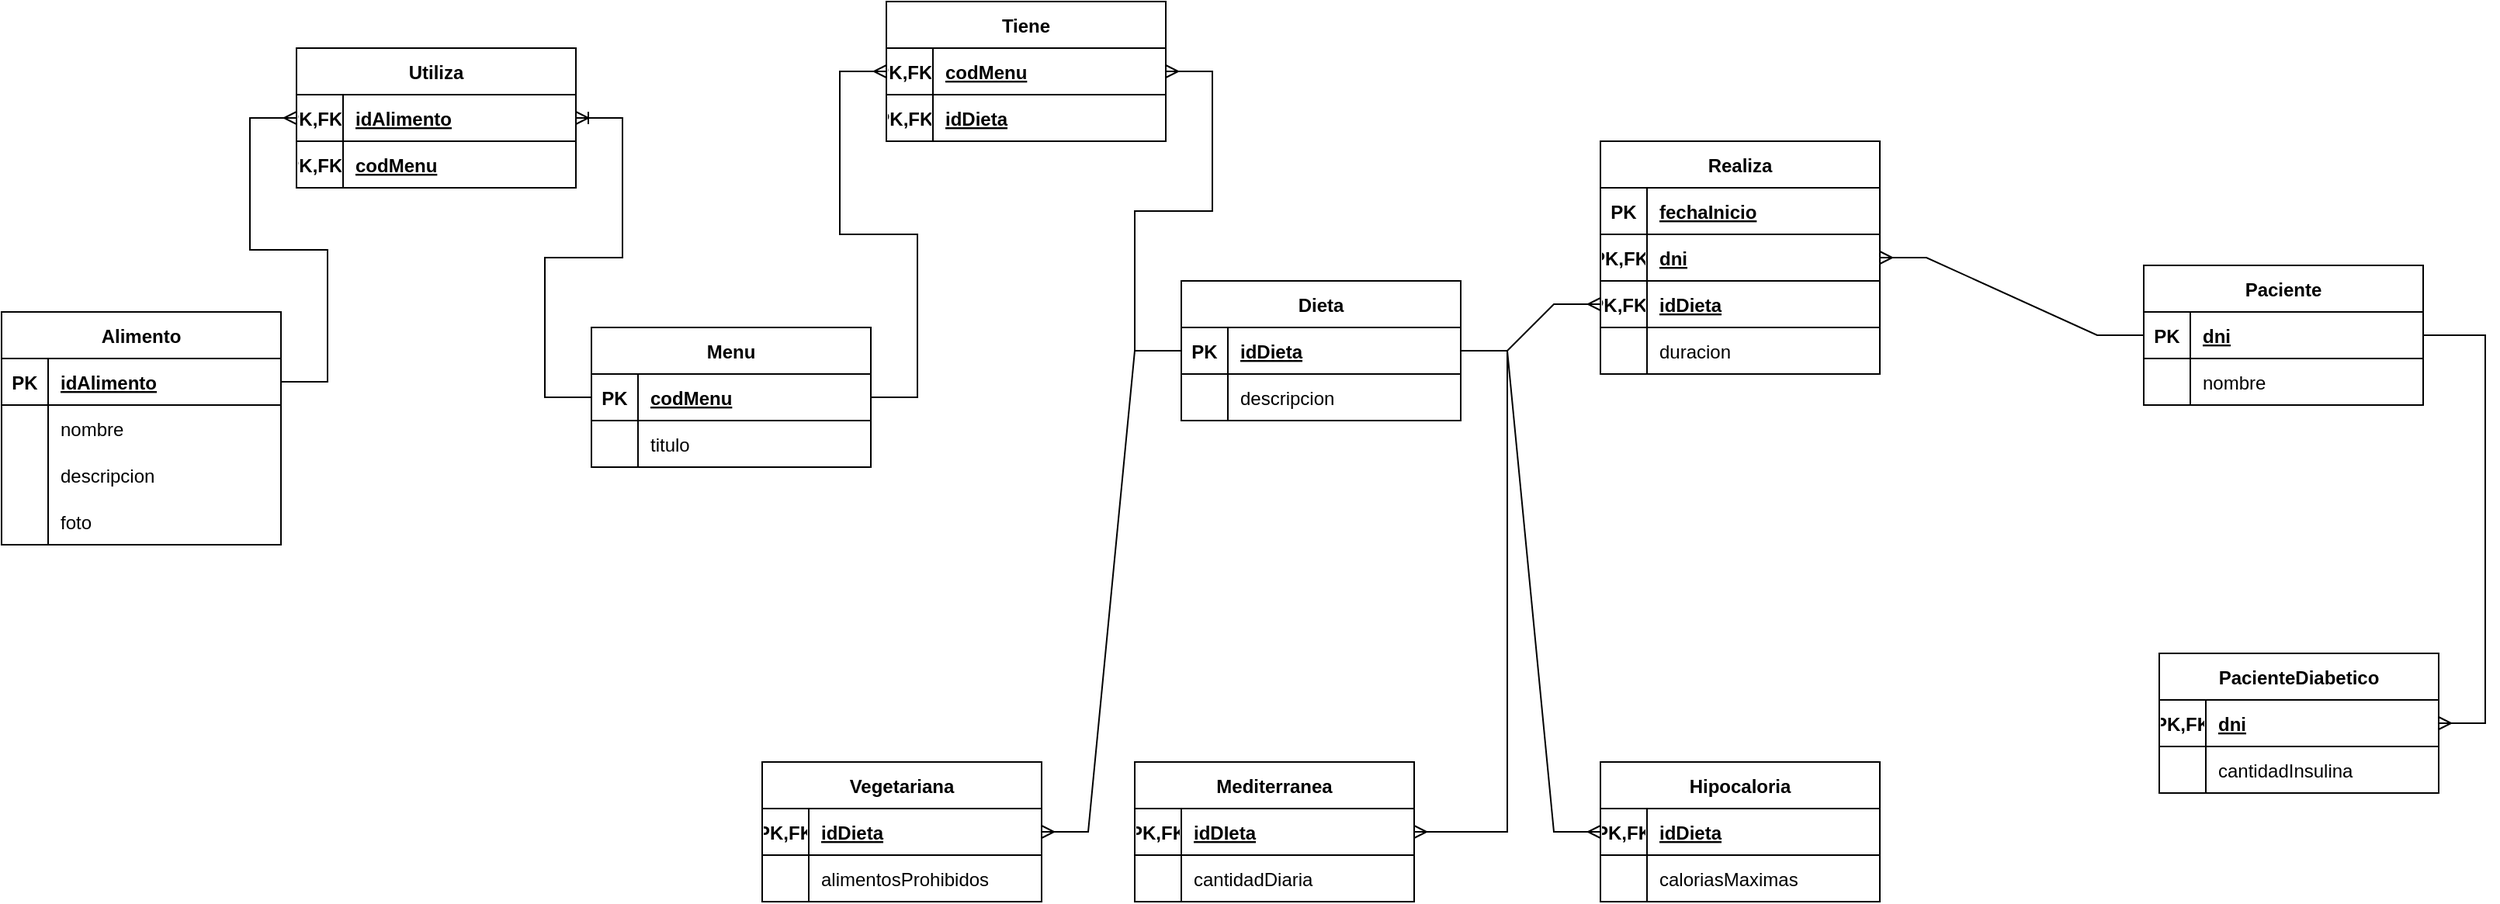 <mxfile version="20.8.16" type="device"><diagram id="R2lEEEUBdFMjLlhIrx00" name="Page-1"><mxGraphModel dx="1098" dy="648" grid="1" gridSize="10" guides="1" tooltips="1" connect="1" arrows="1" fold="1" page="1" pageScale="1" pageWidth="850" pageHeight="1100" math="0" shadow="0" extFonts="Permanent Marker^https://fonts.googleapis.com/css?family=Permanent+Marker"><root><mxCell id="0"/><mxCell id="1" parent="0"/><mxCell id="gEPQuIaRU4v-hvBoJ6JY-1" value="Alimento" style="shape=table;startSize=30;container=1;collapsible=1;childLayout=tableLayout;fixedRows=1;rowLines=0;fontStyle=1;align=center;resizeLast=1;" parent="1" vertex="1"><mxGeometry x="30" y="310" width="180" height="150" as="geometry"/></mxCell><mxCell id="gEPQuIaRU4v-hvBoJ6JY-2" value="" style="shape=tableRow;horizontal=0;startSize=0;swimlaneHead=0;swimlaneBody=0;fillColor=none;collapsible=0;dropTarget=0;points=[[0,0.5],[1,0.5]];portConstraint=eastwest;top=0;left=0;right=0;bottom=1;" parent="gEPQuIaRU4v-hvBoJ6JY-1" vertex="1"><mxGeometry y="30" width="180" height="30" as="geometry"/></mxCell><mxCell id="gEPQuIaRU4v-hvBoJ6JY-3" value="PK" style="shape=partialRectangle;connectable=0;fillColor=none;top=0;left=0;bottom=0;right=0;fontStyle=1;overflow=hidden;" parent="gEPQuIaRU4v-hvBoJ6JY-2" vertex="1"><mxGeometry width="30" height="30" as="geometry"><mxRectangle width="30" height="30" as="alternateBounds"/></mxGeometry></mxCell><mxCell id="gEPQuIaRU4v-hvBoJ6JY-4" value="idAlimento" style="shape=partialRectangle;connectable=0;fillColor=none;top=0;left=0;bottom=0;right=0;align=left;spacingLeft=6;fontStyle=5;overflow=hidden;" parent="gEPQuIaRU4v-hvBoJ6JY-2" vertex="1"><mxGeometry x="30" width="150" height="30" as="geometry"><mxRectangle width="150" height="30" as="alternateBounds"/></mxGeometry></mxCell><mxCell id="gEPQuIaRU4v-hvBoJ6JY-5" value="" style="shape=tableRow;horizontal=0;startSize=0;swimlaneHead=0;swimlaneBody=0;fillColor=none;collapsible=0;dropTarget=0;points=[[0,0.5],[1,0.5]];portConstraint=eastwest;top=0;left=0;right=0;bottom=0;" parent="gEPQuIaRU4v-hvBoJ6JY-1" vertex="1"><mxGeometry y="60" width="180" height="30" as="geometry"/></mxCell><mxCell id="gEPQuIaRU4v-hvBoJ6JY-6" value="" style="shape=partialRectangle;connectable=0;fillColor=none;top=0;left=0;bottom=0;right=0;editable=1;overflow=hidden;" parent="gEPQuIaRU4v-hvBoJ6JY-5" vertex="1"><mxGeometry width="30" height="30" as="geometry"><mxRectangle width="30" height="30" as="alternateBounds"/></mxGeometry></mxCell><mxCell id="gEPQuIaRU4v-hvBoJ6JY-7" value="nombre" style="shape=partialRectangle;connectable=0;fillColor=none;top=0;left=0;bottom=0;right=0;align=left;spacingLeft=6;overflow=hidden;" parent="gEPQuIaRU4v-hvBoJ6JY-5" vertex="1"><mxGeometry x="30" width="150" height="30" as="geometry"><mxRectangle width="150" height="30" as="alternateBounds"/></mxGeometry></mxCell><mxCell id="gEPQuIaRU4v-hvBoJ6JY-8" value="" style="shape=tableRow;horizontal=0;startSize=0;swimlaneHead=0;swimlaneBody=0;fillColor=none;collapsible=0;dropTarget=0;points=[[0,0.5],[1,0.5]];portConstraint=eastwest;top=0;left=0;right=0;bottom=0;" parent="gEPQuIaRU4v-hvBoJ6JY-1" vertex="1"><mxGeometry y="90" width="180" height="30" as="geometry"/></mxCell><mxCell id="gEPQuIaRU4v-hvBoJ6JY-9" value="" style="shape=partialRectangle;connectable=0;fillColor=none;top=0;left=0;bottom=0;right=0;editable=1;overflow=hidden;" parent="gEPQuIaRU4v-hvBoJ6JY-8" vertex="1"><mxGeometry width="30" height="30" as="geometry"><mxRectangle width="30" height="30" as="alternateBounds"/></mxGeometry></mxCell><mxCell id="gEPQuIaRU4v-hvBoJ6JY-10" value="descripcion" style="shape=partialRectangle;connectable=0;fillColor=none;top=0;left=0;bottom=0;right=0;align=left;spacingLeft=6;overflow=hidden;" parent="gEPQuIaRU4v-hvBoJ6JY-8" vertex="1"><mxGeometry x="30" width="150" height="30" as="geometry"><mxRectangle width="150" height="30" as="alternateBounds"/></mxGeometry></mxCell><mxCell id="gEPQuIaRU4v-hvBoJ6JY-11" value="" style="shape=tableRow;horizontal=0;startSize=0;swimlaneHead=0;swimlaneBody=0;fillColor=none;collapsible=0;dropTarget=0;points=[[0,0.5],[1,0.5]];portConstraint=eastwest;top=0;left=0;right=0;bottom=0;" parent="gEPQuIaRU4v-hvBoJ6JY-1" vertex="1"><mxGeometry y="120" width="180" height="30" as="geometry"/></mxCell><mxCell id="gEPQuIaRU4v-hvBoJ6JY-12" value="" style="shape=partialRectangle;connectable=0;fillColor=none;top=0;left=0;bottom=0;right=0;editable=1;overflow=hidden;" parent="gEPQuIaRU4v-hvBoJ6JY-11" vertex="1"><mxGeometry width="30" height="30" as="geometry"><mxRectangle width="30" height="30" as="alternateBounds"/></mxGeometry></mxCell><mxCell id="gEPQuIaRU4v-hvBoJ6JY-13" value="foto" style="shape=partialRectangle;connectable=0;fillColor=none;top=0;left=0;bottom=0;right=0;align=left;spacingLeft=6;overflow=hidden;" parent="gEPQuIaRU4v-hvBoJ6JY-11" vertex="1"><mxGeometry x="30" width="150" height="30" as="geometry"><mxRectangle width="150" height="30" as="alternateBounds"/></mxGeometry></mxCell><mxCell id="gEPQuIaRU4v-hvBoJ6JY-14" value="Menu" style="shape=table;startSize=30;container=1;collapsible=1;childLayout=tableLayout;fixedRows=1;rowLines=0;fontStyle=1;align=center;resizeLast=1;" parent="1" vertex="1"><mxGeometry x="410" y="320" width="180" height="90" as="geometry"/></mxCell><mxCell id="gEPQuIaRU4v-hvBoJ6JY-15" value="" style="shape=tableRow;horizontal=0;startSize=0;swimlaneHead=0;swimlaneBody=0;fillColor=none;collapsible=0;dropTarget=0;points=[[0,0.5],[1,0.5]];portConstraint=eastwest;top=0;left=0;right=0;bottom=1;" parent="gEPQuIaRU4v-hvBoJ6JY-14" vertex="1"><mxGeometry y="30" width="180" height="30" as="geometry"/></mxCell><mxCell id="gEPQuIaRU4v-hvBoJ6JY-16" value="PK" style="shape=partialRectangle;connectable=0;fillColor=none;top=0;left=0;bottom=0;right=0;fontStyle=1;overflow=hidden;" parent="gEPQuIaRU4v-hvBoJ6JY-15" vertex="1"><mxGeometry width="30" height="30" as="geometry"><mxRectangle width="30" height="30" as="alternateBounds"/></mxGeometry></mxCell><mxCell id="gEPQuIaRU4v-hvBoJ6JY-17" value="codMenu" style="shape=partialRectangle;connectable=0;fillColor=none;top=0;left=0;bottom=0;right=0;align=left;spacingLeft=6;fontStyle=5;overflow=hidden;" parent="gEPQuIaRU4v-hvBoJ6JY-15" vertex="1"><mxGeometry x="30" width="150" height="30" as="geometry"><mxRectangle width="150" height="30" as="alternateBounds"/></mxGeometry></mxCell><mxCell id="gEPQuIaRU4v-hvBoJ6JY-18" value="" style="shape=tableRow;horizontal=0;startSize=0;swimlaneHead=0;swimlaneBody=0;fillColor=none;collapsible=0;dropTarget=0;points=[[0,0.5],[1,0.5]];portConstraint=eastwest;top=0;left=0;right=0;bottom=0;" parent="gEPQuIaRU4v-hvBoJ6JY-14" vertex="1"><mxGeometry y="60" width="180" height="30" as="geometry"/></mxCell><mxCell id="gEPQuIaRU4v-hvBoJ6JY-19" value="" style="shape=partialRectangle;connectable=0;fillColor=none;top=0;left=0;bottom=0;right=0;editable=1;overflow=hidden;" parent="gEPQuIaRU4v-hvBoJ6JY-18" vertex="1"><mxGeometry width="30" height="30" as="geometry"><mxRectangle width="30" height="30" as="alternateBounds"/></mxGeometry></mxCell><mxCell id="gEPQuIaRU4v-hvBoJ6JY-20" value="titulo" style="shape=partialRectangle;connectable=0;fillColor=none;top=0;left=0;bottom=0;right=0;align=left;spacingLeft=6;overflow=hidden;" parent="gEPQuIaRU4v-hvBoJ6JY-18" vertex="1"><mxGeometry x="30" width="150" height="30" as="geometry"><mxRectangle width="150" height="30" as="alternateBounds"/></mxGeometry></mxCell><mxCell id="gEPQuIaRU4v-hvBoJ6JY-27" value="Dieta" style="shape=table;startSize=30;container=1;collapsible=1;childLayout=tableLayout;fixedRows=1;rowLines=0;fontStyle=1;align=center;resizeLast=1;" parent="1" vertex="1"><mxGeometry x="790" y="290" width="180" height="90" as="geometry"/></mxCell><mxCell id="gEPQuIaRU4v-hvBoJ6JY-28" value="" style="shape=tableRow;horizontal=0;startSize=0;swimlaneHead=0;swimlaneBody=0;fillColor=none;collapsible=0;dropTarget=0;points=[[0,0.5],[1,0.5]];portConstraint=eastwest;top=0;left=0;right=0;bottom=1;" parent="gEPQuIaRU4v-hvBoJ6JY-27" vertex="1"><mxGeometry y="30" width="180" height="30" as="geometry"/></mxCell><mxCell id="gEPQuIaRU4v-hvBoJ6JY-29" value="PK" style="shape=partialRectangle;connectable=0;fillColor=none;top=0;left=0;bottom=0;right=0;fontStyle=1;overflow=hidden;" parent="gEPQuIaRU4v-hvBoJ6JY-28" vertex="1"><mxGeometry width="30" height="30" as="geometry"><mxRectangle width="30" height="30" as="alternateBounds"/></mxGeometry></mxCell><mxCell id="gEPQuIaRU4v-hvBoJ6JY-30" value="idDieta" style="shape=partialRectangle;connectable=0;fillColor=none;top=0;left=0;bottom=0;right=0;align=left;spacingLeft=6;fontStyle=5;overflow=hidden;" parent="gEPQuIaRU4v-hvBoJ6JY-28" vertex="1"><mxGeometry x="30" width="150" height="30" as="geometry"><mxRectangle width="150" height="30" as="alternateBounds"/></mxGeometry></mxCell><mxCell id="gEPQuIaRU4v-hvBoJ6JY-31" value="" style="shape=tableRow;horizontal=0;startSize=0;swimlaneHead=0;swimlaneBody=0;fillColor=none;collapsible=0;dropTarget=0;points=[[0,0.5],[1,0.5]];portConstraint=eastwest;top=0;left=0;right=0;bottom=0;" parent="gEPQuIaRU4v-hvBoJ6JY-27" vertex="1"><mxGeometry y="60" width="180" height="30" as="geometry"/></mxCell><mxCell id="gEPQuIaRU4v-hvBoJ6JY-32" value="" style="shape=partialRectangle;connectable=0;fillColor=none;top=0;left=0;bottom=0;right=0;editable=1;overflow=hidden;" parent="gEPQuIaRU4v-hvBoJ6JY-31" vertex="1"><mxGeometry width="30" height="30" as="geometry"><mxRectangle width="30" height="30" as="alternateBounds"/></mxGeometry></mxCell><mxCell id="gEPQuIaRU4v-hvBoJ6JY-33" value="descripcion" style="shape=partialRectangle;connectable=0;fillColor=none;top=0;left=0;bottom=0;right=0;align=left;spacingLeft=6;overflow=hidden;" parent="gEPQuIaRU4v-hvBoJ6JY-31" vertex="1"><mxGeometry x="30" width="150" height="30" as="geometry"><mxRectangle width="150" height="30" as="alternateBounds"/></mxGeometry></mxCell><mxCell id="gEPQuIaRU4v-hvBoJ6JY-53" value="Realiza" style="shape=table;startSize=30;container=1;collapsible=1;childLayout=tableLayout;fixedRows=1;rowLines=0;fontStyle=1;align=center;resizeLast=1;" parent="1" vertex="1"><mxGeometry x="1060" y="200" width="180" height="150" as="geometry"/></mxCell><mxCell id="gEPQuIaRU4v-hvBoJ6JY-54" value="" style="shape=tableRow;horizontal=0;startSize=0;swimlaneHead=0;swimlaneBody=0;fillColor=none;collapsible=0;dropTarget=0;points=[[0,0.5],[1,0.5]];portConstraint=eastwest;top=0;left=0;right=0;bottom=1;" parent="gEPQuIaRU4v-hvBoJ6JY-53" vertex="1"><mxGeometry y="30" width="180" height="30" as="geometry"/></mxCell><mxCell id="gEPQuIaRU4v-hvBoJ6JY-55" value="PK" style="shape=partialRectangle;connectable=0;fillColor=none;top=0;left=0;bottom=0;right=0;fontStyle=1;overflow=hidden;" parent="gEPQuIaRU4v-hvBoJ6JY-54" vertex="1"><mxGeometry width="30" height="30" as="geometry"><mxRectangle width="30" height="30" as="alternateBounds"/></mxGeometry></mxCell><mxCell id="gEPQuIaRU4v-hvBoJ6JY-56" value="fechaInicio" style="shape=partialRectangle;connectable=0;fillColor=none;top=0;left=0;bottom=0;right=0;align=left;spacingLeft=6;fontStyle=5;overflow=hidden;" parent="gEPQuIaRU4v-hvBoJ6JY-54" vertex="1"><mxGeometry x="30" width="150" height="30" as="geometry"><mxRectangle width="150" height="30" as="alternateBounds"/></mxGeometry></mxCell><mxCell id="gEPQuIaRU4v-hvBoJ6JY-167" value="" style="shape=tableRow;horizontal=0;startSize=0;swimlaneHead=0;swimlaneBody=0;fillColor=none;collapsible=0;dropTarget=0;points=[[0,0.5],[1,0.5]];portConstraint=eastwest;top=0;left=0;right=0;bottom=1;" parent="gEPQuIaRU4v-hvBoJ6JY-53" vertex="1"><mxGeometry y="60" width="180" height="30" as="geometry"/></mxCell><mxCell id="gEPQuIaRU4v-hvBoJ6JY-168" value="PK,FK!" style="shape=partialRectangle;connectable=0;fillColor=none;top=0;left=0;bottom=0;right=0;fontStyle=1;overflow=hidden;" parent="gEPQuIaRU4v-hvBoJ6JY-167" vertex="1"><mxGeometry width="30" height="30" as="geometry"><mxRectangle width="30" height="30" as="alternateBounds"/></mxGeometry></mxCell><mxCell id="gEPQuIaRU4v-hvBoJ6JY-169" value="dni" style="shape=partialRectangle;connectable=0;fillColor=none;top=0;left=0;bottom=0;right=0;align=left;spacingLeft=6;fontStyle=5;overflow=hidden;" parent="gEPQuIaRU4v-hvBoJ6JY-167" vertex="1"><mxGeometry x="30" width="150" height="30" as="geometry"><mxRectangle width="150" height="30" as="alternateBounds"/></mxGeometry></mxCell><mxCell id="gEPQuIaRU4v-hvBoJ6JY-170" value="" style="shape=tableRow;horizontal=0;startSize=0;swimlaneHead=0;swimlaneBody=0;fillColor=none;collapsible=0;dropTarget=0;points=[[0,0.5],[1,0.5]];portConstraint=eastwest;top=0;left=0;right=0;bottom=1;" parent="gEPQuIaRU4v-hvBoJ6JY-53" vertex="1"><mxGeometry y="90" width="180" height="30" as="geometry"/></mxCell><mxCell id="gEPQuIaRU4v-hvBoJ6JY-171" value="PK,FK&quot;" style="shape=partialRectangle;connectable=0;fillColor=none;top=0;left=0;bottom=0;right=0;fontStyle=1;overflow=hidden;" parent="gEPQuIaRU4v-hvBoJ6JY-170" vertex="1"><mxGeometry width="30" height="30" as="geometry"><mxRectangle width="30" height="30" as="alternateBounds"/></mxGeometry></mxCell><mxCell id="gEPQuIaRU4v-hvBoJ6JY-172" value="idDieta" style="shape=partialRectangle;connectable=0;fillColor=none;top=0;left=0;bottom=0;right=0;align=left;spacingLeft=6;fontStyle=5;overflow=hidden;" parent="gEPQuIaRU4v-hvBoJ6JY-170" vertex="1"><mxGeometry x="30" width="150" height="30" as="geometry"><mxRectangle width="150" height="30" as="alternateBounds"/></mxGeometry></mxCell><mxCell id="gEPQuIaRU4v-hvBoJ6JY-57" value="" style="shape=tableRow;horizontal=0;startSize=0;swimlaneHead=0;swimlaneBody=0;fillColor=none;collapsible=0;dropTarget=0;points=[[0,0.5],[1,0.5]];portConstraint=eastwest;top=0;left=0;right=0;bottom=0;" parent="gEPQuIaRU4v-hvBoJ6JY-53" vertex="1"><mxGeometry y="120" width="180" height="30" as="geometry"/></mxCell><mxCell id="gEPQuIaRU4v-hvBoJ6JY-58" value="" style="shape=partialRectangle;connectable=0;fillColor=none;top=0;left=0;bottom=0;right=0;editable=1;overflow=hidden;" parent="gEPQuIaRU4v-hvBoJ6JY-57" vertex="1"><mxGeometry width="30" height="30" as="geometry"><mxRectangle width="30" height="30" as="alternateBounds"/></mxGeometry></mxCell><mxCell id="gEPQuIaRU4v-hvBoJ6JY-59" value="duracion" style="shape=partialRectangle;connectable=0;fillColor=none;top=0;left=0;bottom=0;right=0;align=left;spacingLeft=6;overflow=hidden;" parent="gEPQuIaRU4v-hvBoJ6JY-57" vertex="1"><mxGeometry x="30" width="150" height="30" as="geometry"><mxRectangle width="150" height="30" as="alternateBounds"/></mxGeometry></mxCell><mxCell id="gEPQuIaRU4v-hvBoJ6JY-66" value="Paciente" style="shape=table;startSize=30;container=1;collapsible=1;childLayout=tableLayout;fixedRows=1;rowLines=0;fontStyle=1;align=center;resizeLast=1;" parent="1" vertex="1"><mxGeometry x="1410" y="280" width="180" height="90" as="geometry"/></mxCell><mxCell id="gEPQuIaRU4v-hvBoJ6JY-67" value="" style="shape=tableRow;horizontal=0;startSize=0;swimlaneHead=0;swimlaneBody=0;fillColor=none;collapsible=0;dropTarget=0;points=[[0,0.5],[1,0.5]];portConstraint=eastwest;top=0;left=0;right=0;bottom=1;" parent="gEPQuIaRU4v-hvBoJ6JY-66" vertex="1"><mxGeometry y="30" width="180" height="30" as="geometry"/></mxCell><mxCell id="gEPQuIaRU4v-hvBoJ6JY-68" value="PK" style="shape=partialRectangle;connectable=0;fillColor=none;top=0;left=0;bottom=0;right=0;fontStyle=1;overflow=hidden;" parent="gEPQuIaRU4v-hvBoJ6JY-67" vertex="1"><mxGeometry width="30" height="30" as="geometry"><mxRectangle width="30" height="30" as="alternateBounds"/></mxGeometry></mxCell><mxCell id="gEPQuIaRU4v-hvBoJ6JY-69" value="dni" style="shape=partialRectangle;connectable=0;fillColor=none;top=0;left=0;bottom=0;right=0;align=left;spacingLeft=6;fontStyle=5;overflow=hidden;" parent="gEPQuIaRU4v-hvBoJ6JY-67" vertex="1"><mxGeometry x="30" width="150" height="30" as="geometry"><mxRectangle width="150" height="30" as="alternateBounds"/></mxGeometry></mxCell><mxCell id="gEPQuIaRU4v-hvBoJ6JY-70" value="" style="shape=tableRow;horizontal=0;startSize=0;swimlaneHead=0;swimlaneBody=0;fillColor=none;collapsible=0;dropTarget=0;points=[[0,0.5],[1,0.5]];portConstraint=eastwest;top=0;left=0;right=0;bottom=0;" parent="gEPQuIaRU4v-hvBoJ6JY-66" vertex="1"><mxGeometry y="60" width="180" height="30" as="geometry"/></mxCell><mxCell id="gEPQuIaRU4v-hvBoJ6JY-71" value="" style="shape=partialRectangle;connectable=0;fillColor=none;top=0;left=0;bottom=0;right=0;editable=1;overflow=hidden;" parent="gEPQuIaRU4v-hvBoJ6JY-70" vertex="1"><mxGeometry width="30" height="30" as="geometry"><mxRectangle width="30" height="30" as="alternateBounds"/></mxGeometry></mxCell><mxCell id="gEPQuIaRU4v-hvBoJ6JY-72" value="nombre" style="shape=partialRectangle;connectable=0;fillColor=none;top=0;left=0;bottom=0;right=0;align=left;spacingLeft=6;overflow=hidden;" parent="gEPQuIaRU4v-hvBoJ6JY-70" vertex="1"><mxGeometry x="30" width="150" height="30" as="geometry"><mxRectangle width="150" height="30" as="alternateBounds"/></mxGeometry></mxCell><mxCell id="gEPQuIaRU4v-hvBoJ6JY-79" value="PacienteDiabetico" style="shape=table;startSize=30;container=1;collapsible=1;childLayout=tableLayout;fixedRows=1;rowLines=0;fontStyle=1;align=center;resizeLast=1;" parent="1" vertex="1"><mxGeometry x="1420" y="530" width="180" height="90" as="geometry"/></mxCell><mxCell id="gEPQuIaRU4v-hvBoJ6JY-179" value="" style="shape=tableRow;horizontal=0;startSize=0;swimlaneHead=0;swimlaneBody=0;fillColor=none;collapsible=0;dropTarget=0;points=[[0,0.5],[1,0.5]];portConstraint=eastwest;top=0;left=0;right=0;bottom=1;" parent="gEPQuIaRU4v-hvBoJ6JY-79" vertex="1"><mxGeometry y="30" width="180" height="30" as="geometry"/></mxCell><mxCell id="gEPQuIaRU4v-hvBoJ6JY-180" value="PK,FK" style="shape=partialRectangle;connectable=0;fillColor=none;top=0;left=0;bottom=0;right=0;fontStyle=1;overflow=hidden;" parent="gEPQuIaRU4v-hvBoJ6JY-179" vertex="1"><mxGeometry width="30" height="30" as="geometry"><mxRectangle width="30" height="30" as="alternateBounds"/></mxGeometry></mxCell><mxCell id="gEPQuIaRU4v-hvBoJ6JY-181" value="dni" style="shape=partialRectangle;connectable=0;fillColor=none;top=0;left=0;bottom=0;right=0;align=left;spacingLeft=6;fontStyle=5;overflow=hidden;" parent="gEPQuIaRU4v-hvBoJ6JY-179" vertex="1"><mxGeometry x="30" width="150" height="30" as="geometry"><mxRectangle width="150" height="30" as="alternateBounds"/></mxGeometry></mxCell><mxCell id="gEPQuIaRU4v-hvBoJ6JY-83" value="" style="shape=tableRow;horizontal=0;startSize=0;swimlaneHead=0;swimlaneBody=0;fillColor=none;collapsible=0;dropTarget=0;points=[[0,0.5],[1,0.5]];portConstraint=eastwest;top=0;left=0;right=0;bottom=0;" parent="gEPQuIaRU4v-hvBoJ6JY-79" vertex="1"><mxGeometry y="60" width="180" height="30" as="geometry"/></mxCell><mxCell id="gEPQuIaRU4v-hvBoJ6JY-84" value="" style="shape=partialRectangle;connectable=0;fillColor=none;top=0;left=0;bottom=0;right=0;editable=1;overflow=hidden;" parent="gEPQuIaRU4v-hvBoJ6JY-83" vertex="1"><mxGeometry width="30" height="30" as="geometry"><mxRectangle width="30" height="30" as="alternateBounds"/></mxGeometry></mxCell><mxCell id="gEPQuIaRU4v-hvBoJ6JY-85" value="cantidadInsulina" style="shape=partialRectangle;connectable=0;fillColor=none;top=0;left=0;bottom=0;right=0;align=left;spacingLeft=6;overflow=hidden;" parent="gEPQuIaRU4v-hvBoJ6JY-83" vertex="1"><mxGeometry x="30" width="150" height="30" as="geometry"><mxRectangle width="150" height="30" as="alternateBounds"/></mxGeometry></mxCell><mxCell id="gEPQuIaRU4v-hvBoJ6JY-92" value="Vegetariana" style="shape=table;startSize=30;container=1;collapsible=1;childLayout=tableLayout;fixedRows=1;rowLines=0;fontStyle=1;align=center;resizeLast=1;" parent="1" vertex="1"><mxGeometry x="520" y="600" width="180" height="90" as="geometry"/></mxCell><mxCell id="gEPQuIaRU4v-hvBoJ6JY-187" value="" style="shape=tableRow;horizontal=0;startSize=0;swimlaneHead=0;swimlaneBody=0;fillColor=none;collapsible=0;dropTarget=0;points=[[0,0.5],[1,0.5]];portConstraint=eastwest;top=0;left=0;right=0;bottom=1;" parent="gEPQuIaRU4v-hvBoJ6JY-92" vertex="1"><mxGeometry y="30" width="180" height="30" as="geometry"/></mxCell><mxCell id="gEPQuIaRU4v-hvBoJ6JY-188" value="PK,FK" style="shape=partialRectangle;connectable=0;fillColor=none;top=0;left=0;bottom=0;right=0;fontStyle=1;overflow=hidden;" parent="gEPQuIaRU4v-hvBoJ6JY-187" vertex="1"><mxGeometry width="30" height="30" as="geometry"><mxRectangle width="30" height="30" as="alternateBounds"/></mxGeometry></mxCell><mxCell id="gEPQuIaRU4v-hvBoJ6JY-189" value="idDieta" style="shape=partialRectangle;connectable=0;fillColor=none;top=0;left=0;bottom=0;right=0;align=left;spacingLeft=6;fontStyle=5;overflow=hidden;" parent="gEPQuIaRU4v-hvBoJ6JY-187" vertex="1"><mxGeometry x="30" width="150" height="30" as="geometry"><mxRectangle width="150" height="30" as="alternateBounds"/></mxGeometry></mxCell><mxCell id="gEPQuIaRU4v-hvBoJ6JY-96" value="" style="shape=tableRow;horizontal=0;startSize=0;swimlaneHead=0;swimlaneBody=0;fillColor=none;collapsible=0;dropTarget=0;points=[[0,0.5],[1,0.5]];portConstraint=eastwest;top=0;left=0;right=0;bottom=0;" parent="gEPQuIaRU4v-hvBoJ6JY-92" vertex="1"><mxGeometry y="60" width="180" height="30" as="geometry"/></mxCell><mxCell id="gEPQuIaRU4v-hvBoJ6JY-97" value="" style="shape=partialRectangle;connectable=0;fillColor=none;top=0;left=0;bottom=0;right=0;editable=1;overflow=hidden;" parent="gEPQuIaRU4v-hvBoJ6JY-96" vertex="1"><mxGeometry width="30" height="30" as="geometry"><mxRectangle width="30" height="30" as="alternateBounds"/></mxGeometry></mxCell><mxCell id="gEPQuIaRU4v-hvBoJ6JY-98" value="alimentosProhibidos" style="shape=partialRectangle;connectable=0;fillColor=none;top=0;left=0;bottom=0;right=0;align=left;spacingLeft=6;overflow=hidden;" parent="gEPQuIaRU4v-hvBoJ6JY-96" vertex="1"><mxGeometry x="30" width="150" height="30" as="geometry"><mxRectangle width="150" height="30" as="alternateBounds"/></mxGeometry></mxCell><mxCell id="gEPQuIaRU4v-hvBoJ6JY-105" value="Mediterranea" style="shape=table;startSize=30;container=1;collapsible=1;childLayout=tableLayout;fixedRows=1;rowLines=0;fontStyle=1;align=center;resizeLast=1;" parent="1" vertex="1"><mxGeometry x="760" y="600" width="180" height="90" as="geometry"/></mxCell><mxCell id="gEPQuIaRU4v-hvBoJ6JY-190" value="" style="shape=tableRow;horizontal=0;startSize=0;swimlaneHead=0;swimlaneBody=0;fillColor=none;collapsible=0;dropTarget=0;points=[[0,0.5],[1,0.5]];portConstraint=eastwest;top=0;left=0;right=0;bottom=1;" parent="gEPQuIaRU4v-hvBoJ6JY-105" vertex="1"><mxGeometry y="30" width="180" height="30" as="geometry"/></mxCell><mxCell id="gEPQuIaRU4v-hvBoJ6JY-191" value="PK,FK" style="shape=partialRectangle;connectable=0;fillColor=none;top=0;left=0;bottom=0;right=0;fontStyle=1;overflow=hidden;" parent="gEPQuIaRU4v-hvBoJ6JY-190" vertex="1"><mxGeometry width="30" height="30" as="geometry"><mxRectangle width="30" height="30" as="alternateBounds"/></mxGeometry></mxCell><mxCell id="gEPQuIaRU4v-hvBoJ6JY-192" value="idDIeta" style="shape=partialRectangle;connectable=0;fillColor=none;top=0;left=0;bottom=0;right=0;align=left;spacingLeft=6;fontStyle=5;overflow=hidden;" parent="gEPQuIaRU4v-hvBoJ6JY-190" vertex="1"><mxGeometry x="30" width="150" height="30" as="geometry"><mxRectangle width="150" height="30" as="alternateBounds"/></mxGeometry></mxCell><mxCell id="gEPQuIaRU4v-hvBoJ6JY-109" value="" style="shape=tableRow;horizontal=0;startSize=0;swimlaneHead=0;swimlaneBody=0;fillColor=none;collapsible=0;dropTarget=0;points=[[0,0.5],[1,0.5]];portConstraint=eastwest;top=0;left=0;right=0;bottom=0;" parent="gEPQuIaRU4v-hvBoJ6JY-105" vertex="1"><mxGeometry y="60" width="180" height="30" as="geometry"/></mxCell><mxCell id="gEPQuIaRU4v-hvBoJ6JY-110" value="" style="shape=partialRectangle;connectable=0;fillColor=none;top=0;left=0;bottom=0;right=0;editable=1;overflow=hidden;" parent="gEPQuIaRU4v-hvBoJ6JY-109" vertex="1"><mxGeometry width="30" height="30" as="geometry"><mxRectangle width="30" height="30" as="alternateBounds"/></mxGeometry></mxCell><mxCell id="gEPQuIaRU4v-hvBoJ6JY-111" value="cantidadDiaria" style="shape=partialRectangle;connectable=0;fillColor=none;top=0;left=0;bottom=0;right=0;align=left;spacingLeft=6;overflow=hidden;" parent="gEPQuIaRU4v-hvBoJ6JY-109" vertex="1"><mxGeometry x="30" width="150" height="30" as="geometry"><mxRectangle width="150" height="30" as="alternateBounds"/></mxGeometry></mxCell><mxCell id="gEPQuIaRU4v-hvBoJ6JY-118" value="Hipocaloria" style="shape=table;startSize=30;container=1;collapsible=1;childLayout=tableLayout;fixedRows=1;rowLines=0;fontStyle=1;align=center;resizeLast=1;" parent="1" vertex="1"><mxGeometry x="1060" y="600" width="180" height="90" as="geometry"/></mxCell><mxCell id="gEPQuIaRU4v-hvBoJ6JY-193" value="" style="shape=tableRow;horizontal=0;startSize=0;swimlaneHead=0;swimlaneBody=0;fillColor=none;collapsible=0;dropTarget=0;points=[[0,0.5],[1,0.5]];portConstraint=eastwest;top=0;left=0;right=0;bottom=1;" parent="gEPQuIaRU4v-hvBoJ6JY-118" vertex="1"><mxGeometry y="30" width="180" height="30" as="geometry"/></mxCell><mxCell id="gEPQuIaRU4v-hvBoJ6JY-194" value="PK,FK" style="shape=partialRectangle;connectable=0;fillColor=none;top=0;left=0;bottom=0;right=0;fontStyle=1;overflow=hidden;" parent="gEPQuIaRU4v-hvBoJ6JY-193" vertex="1"><mxGeometry width="30" height="30" as="geometry"><mxRectangle width="30" height="30" as="alternateBounds"/></mxGeometry></mxCell><mxCell id="gEPQuIaRU4v-hvBoJ6JY-195" value="idDieta" style="shape=partialRectangle;connectable=0;fillColor=none;top=0;left=0;bottom=0;right=0;align=left;spacingLeft=6;fontStyle=5;overflow=hidden;" parent="gEPQuIaRU4v-hvBoJ6JY-193" vertex="1"><mxGeometry x="30" width="150" height="30" as="geometry"><mxRectangle width="150" height="30" as="alternateBounds"/></mxGeometry></mxCell><mxCell id="gEPQuIaRU4v-hvBoJ6JY-122" value="" style="shape=tableRow;horizontal=0;startSize=0;swimlaneHead=0;swimlaneBody=0;fillColor=none;collapsible=0;dropTarget=0;points=[[0,0.5],[1,0.5]];portConstraint=eastwest;top=0;left=0;right=0;bottom=0;" parent="gEPQuIaRU4v-hvBoJ6JY-118" vertex="1"><mxGeometry y="60" width="180" height="30" as="geometry"/></mxCell><mxCell id="gEPQuIaRU4v-hvBoJ6JY-123" value="" style="shape=partialRectangle;connectable=0;fillColor=none;top=0;left=0;bottom=0;right=0;editable=1;overflow=hidden;" parent="gEPQuIaRU4v-hvBoJ6JY-122" vertex="1"><mxGeometry width="30" height="30" as="geometry"><mxRectangle width="30" height="30" as="alternateBounds"/></mxGeometry></mxCell><mxCell id="gEPQuIaRU4v-hvBoJ6JY-124" value="caloriasMaximas" style="shape=partialRectangle;connectable=0;fillColor=none;top=0;left=0;bottom=0;right=0;align=left;spacingLeft=6;overflow=hidden;" parent="gEPQuIaRU4v-hvBoJ6JY-122" vertex="1"><mxGeometry x="30" width="150" height="30" as="geometry"><mxRectangle width="150" height="30" as="alternateBounds"/></mxGeometry></mxCell><mxCell id="gEPQuIaRU4v-hvBoJ6JY-131" value="Utiliza" style="shape=table;startSize=30;container=1;collapsible=1;childLayout=tableLayout;fixedRows=1;rowLines=0;fontStyle=1;align=center;resizeLast=1;" parent="1" vertex="1"><mxGeometry x="220" y="140" width="180" height="90" as="geometry"/></mxCell><mxCell id="gEPQuIaRU4v-hvBoJ6JY-132" value="" style="shape=tableRow;horizontal=0;startSize=0;swimlaneHead=0;swimlaneBody=0;fillColor=none;collapsible=0;dropTarget=0;points=[[0,0.5],[1,0.5]];portConstraint=eastwest;top=0;left=0;right=0;bottom=1;" parent="gEPQuIaRU4v-hvBoJ6JY-131" vertex="1"><mxGeometry y="30" width="180" height="30" as="geometry"/></mxCell><mxCell id="gEPQuIaRU4v-hvBoJ6JY-133" value="PK,FK1" style="shape=partialRectangle;connectable=0;fillColor=none;top=0;left=0;bottom=0;right=0;fontStyle=1;overflow=hidden;" parent="gEPQuIaRU4v-hvBoJ6JY-132" vertex="1"><mxGeometry width="30" height="30" as="geometry"><mxRectangle width="30" height="30" as="alternateBounds"/></mxGeometry></mxCell><mxCell id="gEPQuIaRU4v-hvBoJ6JY-134" value="idAlimento" style="shape=partialRectangle;connectable=0;fillColor=none;top=0;left=0;bottom=0;right=0;align=left;spacingLeft=6;fontStyle=5;overflow=hidden;" parent="gEPQuIaRU4v-hvBoJ6JY-132" vertex="1"><mxGeometry x="30" width="150" height="30" as="geometry"><mxRectangle width="150" height="30" as="alternateBounds"/></mxGeometry></mxCell><mxCell id="gEPQuIaRU4v-hvBoJ6JY-144" value="" style="shape=tableRow;horizontal=0;startSize=0;swimlaneHead=0;swimlaneBody=0;fillColor=none;collapsible=0;dropTarget=0;points=[[0,0.5],[1,0.5]];portConstraint=eastwest;top=0;left=0;right=0;bottom=1;" parent="gEPQuIaRU4v-hvBoJ6JY-131" vertex="1"><mxGeometry y="60" width="180" height="30" as="geometry"/></mxCell><mxCell id="gEPQuIaRU4v-hvBoJ6JY-145" value="PK,FK2" style="shape=partialRectangle;connectable=0;fillColor=none;top=0;left=0;bottom=0;right=0;fontStyle=1;overflow=hidden;" parent="gEPQuIaRU4v-hvBoJ6JY-144" vertex="1"><mxGeometry width="30" height="30" as="geometry"><mxRectangle width="30" height="30" as="alternateBounds"/></mxGeometry></mxCell><mxCell id="gEPQuIaRU4v-hvBoJ6JY-146" value="codMenu" style="shape=partialRectangle;connectable=0;fillColor=none;top=0;left=0;bottom=0;right=0;align=left;spacingLeft=6;fontStyle=5;overflow=hidden;" parent="gEPQuIaRU4v-hvBoJ6JY-144" vertex="1"><mxGeometry x="30" width="150" height="30" as="geometry"><mxRectangle width="150" height="30" as="alternateBounds"/></mxGeometry></mxCell><mxCell id="gEPQuIaRU4v-hvBoJ6JY-147" value="" style="edgeStyle=entityRelationEdgeStyle;fontSize=12;html=1;endArrow=ERmany;rounded=0;" parent="1" source="gEPQuIaRU4v-hvBoJ6JY-2" target="gEPQuIaRU4v-hvBoJ6JY-132" edge="1"><mxGeometry width="100" height="100" relative="1" as="geometry"><mxPoint x="270" y="360" as="sourcePoint"/><mxPoint x="170" y="180" as="targetPoint"/></mxGeometry></mxCell><mxCell id="gEPQuIaRU4v-hvBoJ6JY-148" value="" style="edgeStyle=entityRelationEdgeStyle;fontSize=12;html=1;endArrow=ERoneToMany;rounded=0;" parent="1" source="gEPQuIaRU4v-hvBoJ6JY-15" target="gEPQuIaRU4v-hvBoJ6JY-132" edge="1"><mxGeometry width="100" height="100" relative="1" as="geometry"><mxPoint x="290" y="310" as="sourcePoint"/><mxPoint x="380" y="250" as="targetPoint"/></mxGeometry></mxCell><mxCell id="gEPQuIaRU4v-hvBoJ6JY-149" value="Tiene" style="shape=table;startSize=30;container=1;collapsible=1;childLayout=tableLayout;fixedRows=1;rowLines=0;fontStyle=1;align=center;resizeLast=1;" parent="1" vertex="1"><mxGeometry x="600" y="110" width="180" height="90" as="geometry"/></mxCell><mxCell id="gEPQuIaRU4v-hvBoJ6JY-150" value="" style="shape=tableRow;horizontal=0;startSize=0;swimlaneHead=0;swimlaneBody=0;fillColor=none;collapsible=0;dropTarget=0;points=[[0,0.5],[1,0.5]];portConstraint=eastwest;top=0;left=0;right=0;bottom=1;" parent="gEPQuIaRU4v-hvBoJ6JY-149" vertex="1"><mxGeometry y="30" width="180" height="30" as="geometry"/></mxCell><mxCell id="gEPQuIaRU4v-hvBoJ6JY-151" value="PK,FK1" style="shape=partialRectangle;connectable=0;fillColor=none;top=0;left=0;bottom=0;right=0;fontStyle=1;overflow=hidden;" parent="gEPQuIaRU4v-hvBoJ6JY-150" vertex="1"><mxGeometry width="30" height="30" as="geometry"><mxRectangle width="30" height="30" as="alternateBounds"/></mxGeometry></mxCell><mxCell id="gEPQuIaRU4v-hvBoJ6JY-152" value="codMenu" style="shape=partialRectangle;connectable=0;fillColor=none;top=0;left=0;bottom=0;right=0;align=left;spacingLeft=6;fontStyle=5;overflow=hidden;" parent="gEPQuIaRU4v-hvBoJ6JY-150" vertex="1"><mxGeometry x="30" width="150" height="30" as="geometry"><mxRectangle width="150" height="30" as="alternateBounds"/></mxGeometry></mxCell><mxCell id="gEPQuIaRU4v-hvBoJ6JY-162" value="" style="shape=tableRow;horizontal=0;startSize=0;swimlaneHead=0;swimlaneBody=0;fillColor=none;collapsible=0;dropTarget=0;points=[[0,0.5],[1,0.5]];portConstraint=eastwest;top=0;left=0;right=0;bottom=1;" parent="gEPQuIaRU4v-hvBoJ6JY-149" vertex="1"><mxGeometry y="60" width="180" height="30" as="geometry"/></mxCell><mxCell id="gEPQuIaRU4v-hvBoJ6JY-163" value="PK,FK&quot;" style="shape=partialRectangle;connectable=0;fillColor=none;top=0;left=0;bottom=0;right=0;fontStyle=1;overflow=hidden;" parent="gEPQuIaRU4v-hvBoJ6JY-162" vertex="1"><mxGeometry width="30" height="30" as="geometry"><mxRectangle width="30" height="30" as="alternateBounds"/></mxGeometry></mxCell><mxCell id="gEPQuIaRU4v-hvBoJ6JY-164" value="idDieta" style="shape=partialRectangle;connectable=0;fillColor=none;top=0;left=0;bottom=0;right=0;align=left;spacingLeft=6;fontStyle=5;overflow=hidden;" parent="gEPQuIaRU4v-hvBoJ6JY-162" vertex="1"><mxGeometry x="30" width="150" height="30" as="geometry"><mxRectangle width="150" height="30" as="alternateBounds"/></mxGeometry></mxCell><mxCell id="gEPQuIaRU4v-hvBoJ6JY-165" value="" style="edgeStyle=entityRelationEdgeStyle;fontSize=12;html=1;endArrow=ERmany;rounded=0;" parent="1" source="gEPQuIaRU4v-hvBoJ6JY-15" target="gEPQuIaRU4v-hvBoJ6JY-150" edge="1"><mxGeometry width="100" height="100" relative="1" as="geometry"><mxPoint x="620" y="340" as="sourcePoint"/><mxPoint x="720" y="240" as="targetPoint"/></mxGeometry></mxCell><mxCell id="gEPQuIaRU4v-hvBoJ6JY-166" value="" style="edgeStyle=entityRelationEdgeStyle;fontSize=12;html=1;endArrow=ERmany;rounded=0;" parent="1" source="gEPQuIaRU4v-hvBoJ6JY-28" target="gEPQuIaRU4v-hvBoJ6JY-150" edge="1"><mxGeometry width="100" height="100" relative="1" as="geometry"><mxPoint x="710" y="260" as="sourcePoint"/><mxPoint x="790" y="250" as="targetPoint"/></mxGeometry></mxCell><mxCell id="gEPQuIaRU4v-hvBoJ6JY-173" value="" style="edgeStyle=entityRelationEdgeStyle;fontSize=12;html=1;endArrow=ERmany;rounded=0;" parent="1" source="gEPQuIaRU4v-hvBoJ6JY-28" target="gEPQuIaRU4v-hvBoJ6JY-170" edge="1"><mxGeometry width="100" height="100" relative="1" as="geometry"><mxPoint x="1030" y="400" as="sourcePoint"/><mxPoint x="1130" y="300" as="targetPoint"/></mxGeometry></mxCell><mxCell id="gEPQuIaRU4v-hvBoJ6JY-174" value="" style="edgeStyle=entityRelationEdgeStyle;fontSize=12;html=1;endArrow=ERmany;rounded=0;" parent="1" source="gEPQuIaRU4v-hvBoJ6JY-67" target="gEPQuIaRU4v-hvBoJ6JY-167" edge="1"><mxGeometry width="100" height="100" relative="1" as="geometry"><mxPoint x="1180" y="390" as="sourcePoint"/><mxPoint x="1280" y="290" as="targetPoint"/></mxGeometry></mxCell><mxCell id="gEPQuIaRU4v-hvBoJ6JY-182" value="" style="edgeStyle=entityRelationEdgeStyle;fontSize=12;html=1;endArrow=ERmany;rounded=0;" parent="1" source="gEPQuIaRU4v-hvBoJ6JY-67" target="gEPQuIaRU4v-hvBoJ6JY-179" edge="1"><mxGeometry width="100" height="100" relative="1" as="geometry"><mxPoint x="1530" y="350" as="sourcePoint"/><mxPoint x="1630" y="250" as="targetPoint"/></mxGeometry></mxCell><mxCell id="gEPQuIaRU4v-hvBoJ6JY-196" value="" style="edgeStyle=entityRelationEdgeStyle;fontSize=12;html=1;endArrow=ERmany;rounded=0;" parent="1" source="gEPQuIaRU4v-hvBoJ6JY-28" target="gEPQuIaRU4v-hvBoJ6JY-193" edge="1"><mxGeometry width="100" height="100" relative="1" as="geometry"><mxPoint x="610" y="480" as="sourcePoint"/><mxPoint x="710" y="380" as="targetPoint"/></mxGeometry></mxCell><mxCell id="gEPQuIaRU4v-hvBoJ6JY-197" value="" style="edgeStyle=entityRelationEdgeStyle;fontSize=12;html=1;endArrow=ERmany;rounded=0;" parent="1" source="gEPQuIaRU4v-hvBoJ6JY-28" target="gEPQuIaRU4v-hvBoJ6JY-190" edge="1"><mxGeometry width="100" height="100" relative="1" as="geometry"><mxPoint x="630" y="530" as="sourcePoint"/><mxPoint x="730" y="430" as="targetPoint"/></mxGeometry></mxCell><mxCell id="gEPQuIaRU4v-hvBoJ6JY-198" value="" style="edgeStyle=entityRelationEdgeStyle;fontSize=12;html=1;endArrow=ERmany;rounded=0;" parent="1" source="gEPQuIaRU4v-hvBoJ6JY-28" target="gEPQuIaRU4v-hvBoJ6JY-187" edge="1"><mxGeometry width="100" height="100" relative="1" as="geometry"><mxPoint x="570" y="520" as="sourcePoint"/><mxPoint x="670" y="420" as="targetPoint"/></mxGeometry></mxCell></root></mxGraphModel></diagram></mxfile>